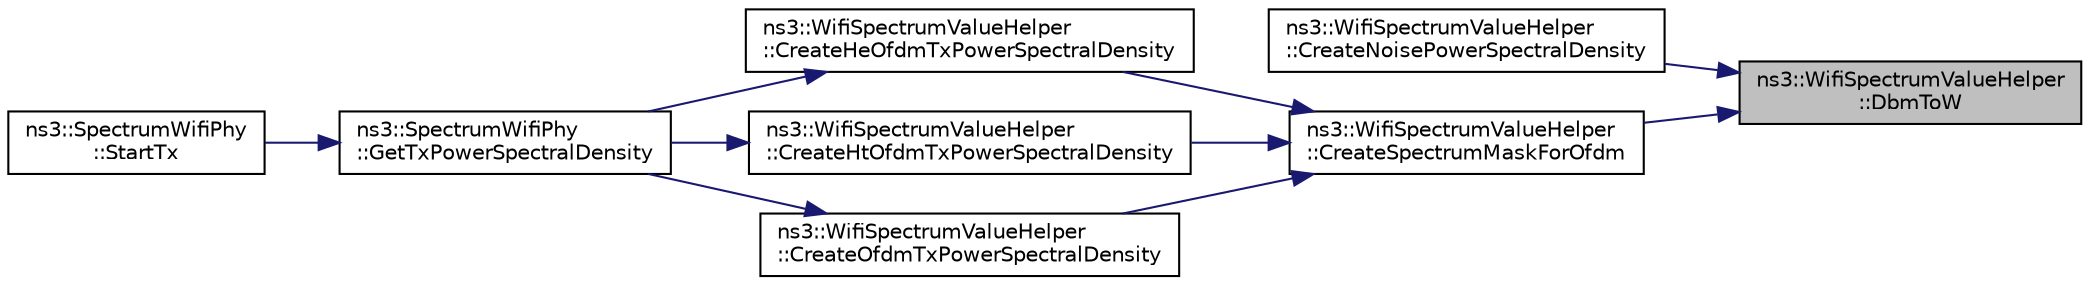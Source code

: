 digraph "ns3::WifiSpectrumValueHelper::DbmToW"
{
 // LATEX_PDF_SIZE
  edge [fontname="Helvetica",fontsize="10",labelfontname="Helvetica",labelfontsize="10"];
  node [fontname="Helvetica",fontsize="10",shape=record];
  rankdir="RL";
  Node1 [label="ns3::WifiSpectrumValueHelper\l::DbmToW",height=0.2,width=0.4,color="black", fillcolor="grey75", style="filled", fontcolor="black",tooltip="Convert from dBm to Watts."];
  Node1 -> Node2 [dir="back",color="midnightblue",fontsize="10",style="solid",fontname="Helvetica"];
  Node2 [label="ns3::WifiSpectrumValueHelper\l::CreateNoisePowerSpectralDensity",height=0.2,width=0.4,color="black", fillcolor="white", style="filled",URL="$classns3_1_1_wifi_spectrum_value_helper.html#a38762118c46d925371f0a14200fbdc6a",tooltip="Create a thermal noise power spectral density."];
  Node1 -> Node3 [dir="back",color="midnightblue",fontsize="10",style="solid",fontname="Helvetica"];
  Node3 [label="ns3::WifiSpectrumValueHelper\l::CreateSpectrumMaskForOfdm",height=0.2,width=0.4,color="black", fillcolor="white", style="filled",URL="$classns3_1_1_wifi_spectrum_value_helper.html#aec7194335b0eee47e1e5f67df4d1971d",tooltip="Create a transmit power spectral density corresponding to OFDM transmit spectrum mask requirements fo..."];
  Node3 -> Node4 [dir="back",color="midnightblue",fontsize="10",style="solid",fontname="Helvetica"];
  Node4 [label="ns3::WifiSpectrumValueHelper\l::CreateHeOfdmTxPowerSpectralDensity",height=0.2,width=0.4,color="black", fillcolor="white", style="filled",URL="$classns3_1_1_wifi_spectrum_value_helper.html#acca944ea88c14ee8669a6b5bef802b5a",tooltip="Create a transmit power spectral density corresponding to OFDM High Efficiency (HE) (802...."];
  Node4 -> Node5 [dir="back",color="midnightblue",fontsize="10",style="solid",fontname="Helvetica"];
  Node5 [label="ns3::SpectrumWifiPhy\l::GetTxPowerSpectralDensity",height=0.2,width=0.4,color="black", fillcolor="white", style="filled",URL="$classns3_1_1_spectrum_wifi_phy.html#af7c8a563ff2863fea37501f98a81b945",tooltip=" "];
  Node5 -> Node6 [dir="back",color="midnightblue",fontsize="10",style="solid",fontname="Helvetica"];
  Node6 [label="ns3::SpectrumWifiPhy\l::StartTx",height=0.2,width=0.4,color="black", fillcolor="white", style="filled",URL="$classns3_1_1_spectrum_wifi_phy.html#a2506b7651bed80b5db10843389bab297",tooltip=" "];
  Node3 -> Node7 [dir="back",color="midnightblue",fontsize="10",style="solid",fontname="Helvetica"];
  Node7 [label="ns3::WifiSpectrumValueHelper\l::CreateHtOfdmTxPowerSpectralDensity",height=0.2,width=0.4,color="black", fillcolor="white", style="filled",URL="$classns3_1_1_wifi_spectrum_value_helper.html#a3e92344d014f4d9e0dd5eb378d83c233",tooltip="Create a transmit power spectral density corresponding to OFDM High Throughput (HT) (802...."];
  Node7 -> Node5 [dir="back",color="midnightblue",fontsize="10",style="solid",fontname="Helvetica"];
  Node3 -> Node8 [dir="back",color="midnightblue",fontsize="10",style="solid",fontname="Helvetica"];
  Node8 [label="ns3::WifiSpectrumValueHelper\l::CreateOfdmTxPowerSpectralDensity",height=0.2,width=0.4,color="black", fillcolor="white", style="filled",URL="$classns3_1_1_wifi_spectrum_value_helper.html#a417b77822e470fef852941c82fa0c33d",tooltip="Create a transmit power spectral density corresponding to OFDM (802.11a/g)."];
  Node8 -> Node5 [dir="back",color="midnightblue",fontsize="10",style="solid",fontname="Helvetica"];
}
